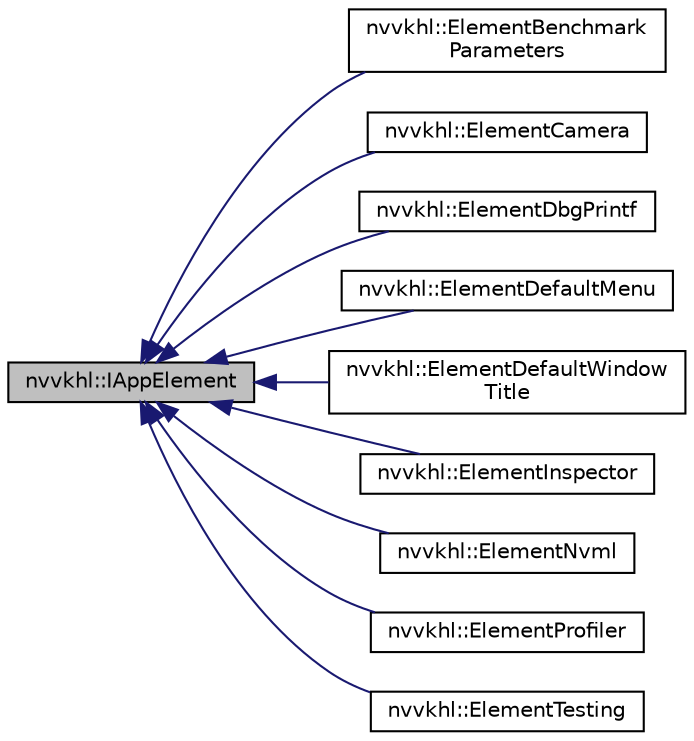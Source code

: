 digraph "nvvkhl::IAppElement"
{
 // LATEX_PDF_SIZE
  edge [fontname="Helvetica",fontsize="10",labelfontname="Helvetica",labelfontsize="10"];
  node [fontname="Helvetica",fontsize="10",shape=record];
  rankdir="LR";
  Node1 [label="nvvkhl::IAppElement",height=0.2,width=0.4,color="black", fillcolor="grey75", style="filled", fontcolor="black",tooltip=" "];
  Node1 -> Node2 [dir="back",color="midnightblue",fontsize="10",style="solid",fontname="Helvetica"];
  Node2 [label="nvvkhl::ElementBenchmark\lParameters",height=0.2,width=0.4,color="black", fillcolor="white", style="filled",URL="$classnvvkhl_1_1_element_benchmark_parameters.html",tooltip=" "];
  Node1 -> Node3 [dir="back",color="midnightblue",fontsize="10",style="solid",fontname="Helvetica"];
  Node3 [label="nvvkhl::ElementCamera",height=0.2,width=0.4,color="black", fillcolor="white", style="filled",URL="$structnvvkhl_1_1_element_camera.html",tooltip=" "];
  Node1 -> Node4 [dir="back",color="midnightblue",fontsize="10",style="solid",fontname="Helvetica"];
  Node4 [label="nvvkhl::ElementDbgPrintf",height=0.2,width=0.4,color="black", fillcolor="white", style="filled",URL="$classnvvkhl_1_1_element_dbg_printf.html",tooltip=" "];
  Node1 -> Node5 [dir="back",color="midnightblue",fontsize="10",style="solid",fontname="Helvetica"];
  Node5 [label="nvvkhl::ElementDefaultMenu",height=0.2,width=0.4,color="black", fillcolor="white", style="filled",URL="$classnvvkhl_1_1_element_default_menu.html",tooltip=" "];
  Node1 -> Node6 [dir="back",color="midnightblue",fontsize="10",style="solid",fontname="Helvetica"];
  Node6 [label="nvvkhl::ElementDefaultWindow\lTitle",height=0.2,width=0.4,color="black", fillcolor="white", style="filled",URL="$classnvvkhl_1_1_element_default_window_title.html",tooltip=" "];
  Node1 -> Node7 [dir="back",color="midnightblue",fontsize="10",style="solid",fontname="Helvetica"];
  Node7 [label="nvvkhl::ElementInspector",height=0.2,width=0.4,color="black", fillcolor="white", style="filled",URL="$classnvvkhl_1_1_element_inspector.html",tooltip=" "];
  Node1 -> Node8 [dir="back",color="midnightblue",fontsize="10",style="solid",fontname="Helvetica"];
  Node8 [label="nvvkhl::ElementNvml",height=0.2,width=0.4,color="black", fillcolor="white", style="filled",URL="$structnvvkhl_1_1_element_nvml.html",tooltip=" "];
  Node1 -> Node9 [dir="back",color="midnightblue",fontsize="10",style="solid",fontname="Helvetica"];
  Node9 [label="nvvkhl::ElementProfiler",height=0.2,width=0.4,color="black", fillcolor="white", style="filled",URL="$classnvvkhl_1_1_element_profiler.html",tooltip=" "];
  Node1 -> Node10 [dir="back",color="midnightblue",fontsize="10",style="solid",fontname="Helvetica"];
  Node10 [label="nvvkhl::ElementTesting",height=0.2,width=0.4,color="black", fillcolor="white", style="filled",URL="$classnvvkhl_1_1_element_testing.html",tooltip=" "];
}
